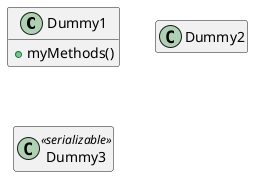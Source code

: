 @startuml

class Dummy1 {
    +myMethods()
}

class Dummy2 {
    +hiddenMethod()
}

class Dummy3 <<serializable>> {
    String name
}

hide members 
hide <<Serializable>> circle
show Dummy1 methods
show <<Serializable>> fields

@enduml